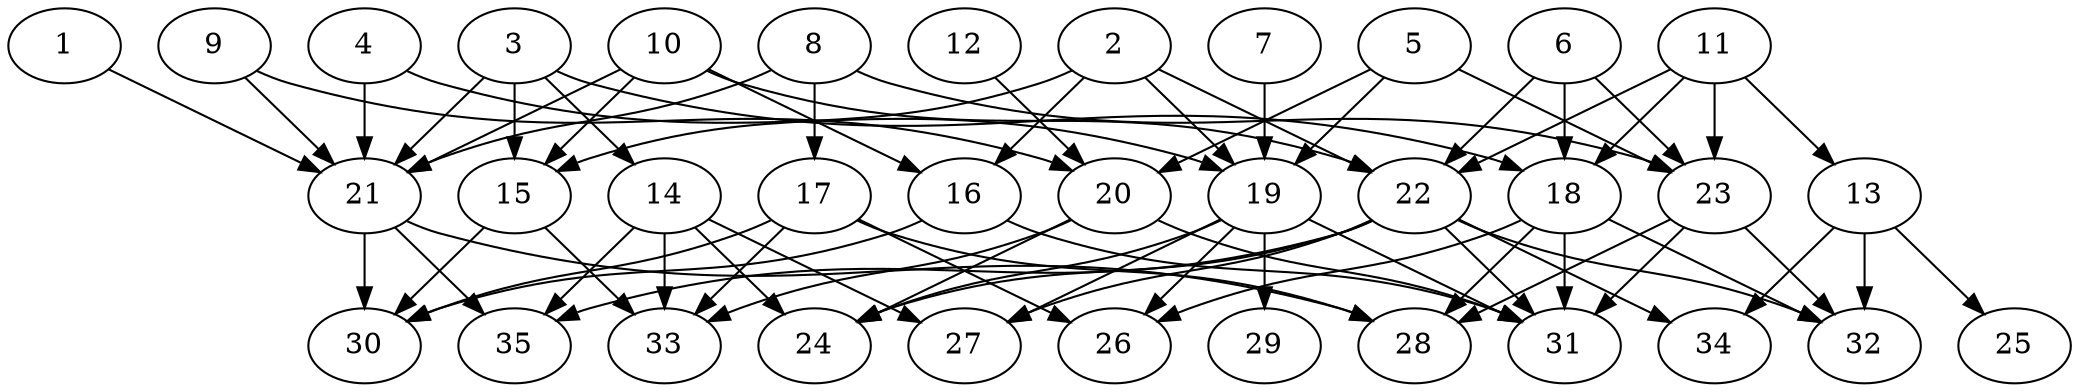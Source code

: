 // DAG automatically generated by daggen at Thu Oct  3 14:05:38 2019
// ./daggen --dot -n 35 --ccr 0.4 --fat 0.7 --regular 0.9 --density 0.5 --mindata 5242880 --maxdata 52428800 
digraph G {
  1 [size="75530240", alpha="0.04", expect_size="30212096"] 
  1 -> 21 [size ="30212096"]
  2 [size="87633920", alpha="0.16", expect_size="35053568"] 
  2 -> 15 [size ="35053568"]
  2 -> 16 [size ="35053568"]
  2 -> 19 [size ="35053568"]
  2 -> 22 [size ="35053568"]
  3 [size="31104000", alpha="0.07", expect_size="12441600"] 
  3 -> 14 [size ="12441600"]
  3 -> 15 [size ="12441600"]
  3 -> 18 [size ="12441600"]
  3 -> 21 [size ="12441600"]
  4 [size="98951680", alpha="0.07", expect_size="39580672"] 
  4 -> 19 [size ="39580672"]
  4 -> 21 [size ="39580672"]
  5 [size="105144320", alpha="0.12", expect_size="42057728"] 
  5 -> 19 [size ="42057728"]
  5 -> 20 [size ="42057728"]
  5 -> 23 [size ="42057728"]
  6 [size="106885120", alpha="0.15", expect_size="42754048"] 
  6 -> 18 [size ="42754048"]
  6 -> 22 [size ="42754048"]
  6 -> 23 [size ="42754048"]
  7 [size="123745280", alpha="0.18", expect_size="49498112"] 
  7 -> 19 [size ="49498112"]
  8 [size="74775040", alpha="0.20", expect_size="29910016"] 
  8 -> 17 [size ="29910016"]
  8 -> 21 [size ="29910016"]
  8 -> 23 [size ="29910016"]
  9 [size="38760960", alpha="0.18", expect_size="15504384"] 
  9 -> 20 [size ="15504384"]
  9 -> 21 [size ="15504384"]
  10 [size="34839040", alpha="0.04", expect_size="13935616"] 
  10 -> 15 [size ="13935616"]
  10 -> 16 [size ="13935616"]
  10 -> 21 [size ="13935616"]
  10 -> 22 [size ="13935616"]
  11 [size="16263680", alpha="0.02", expect_size="6505472"] 
  11 -> 13 [size ="6505472"]
  11 -> 18 [size ="6505472"]
  11 -> 22 [size ="6505472"]
  11 -> 23 [size ="6505472"]
  12 [size="37952000", alpha="0.04", expect_size="15180800"] 
  12 -> 20 [size ="15180800"]
  13 [size="14466560", alpha="0.06", expect_size="5786624"] 
  13 -> 25 [size ="5786624"]
  13 -> 32 [size ="5786624"]
  13 -> 34 [size ="5786624"]
  14 [size="58521600", alpha="0.15", expect_size="23408640"] 
  14 -> 24 [size ="23408640"]
  14 -> 27 [size ="23408640"]
  14 -> 33 [size ="23408640"]
  14 -> 35 [size ="23408640"]
  15 [size="101859840", alpha="0.09", expect_size="40743936"] 
  15 -> 30 [size ="40743936"]
  15 -> 33 [size ="40743936"]
  16 [size="53941760", alpha="0.07", expect_size="21576704"] 
  16 -> 30 [size ="21576704"]
  16 -> 31 [size ="21576704"]
  17 [size="24230400", alpha="0.15", expect_size="9692160"] 
  17 -> 26 [size ="9692160"]
  17 -> 28 [size ="9692160"]
  17 -> 30 [size ="9692160"]
  17 -> 33 [size ="9692160"]
  18 [size="13998080", alpha="0.08", expect_size="5599232"] 
  18 -> 26 [size ="5599232"]
  18 -> 28 [size ="5599232"]
  18 -> 31 [size ="5599232"]
  18 -> 32 [size ="5599232"]
  19 [size="13209600", alpha="0.19", expect_size="5283840"] 
  19 -> 24 [size ="5283840"]
  19 -> 26 [size ="5283840"]
  19 -> 27 [size ="5283840"]
  19 -> 29 [size ="5283840"]
  19 -> 31 [size ="5283840"]
  20 [size="120460800", alpha="0.04", expect_size="48184320"] 
  20 -> 24 [size ="48184320"]
  20 -> 31 [size ="48184320"]
  20 -> 33 [size ="48184320"]
  21 [size="23808000", alpha="0.00", expect_size="9523200"] 
  21 -> 28 [size ="9523200"]
  21 -> 30 [size ="9523200"]
  21 -> 35 [size ="9523200"]
  22 [size="35765760", alpha="0.09", expect_size="14306304"] 
  22 -> 24 [size ="14306304"]
  22 -> 27 [size ="14306304"]
  22 -> 31 [size ="14306304"]
  22 -> 32 [size ="14306304"]
  22 -> 34 [size ="14306304"]
  22 -> 35 [size ="14306304"]
  23 [size="57223680", alpha="0.00", expect_size="22889472"] 
  23 -> 28 [size ="22889472"]
  23 -> 31 [size ="22889472"]
  23 -> 32 [size ="22889472"]
  24 [size="90792960", alpha="0.06", expect_size="36317184"] 
  25 [size="61560320", alpha="0.08", expect_size="24624128"] 
  26 [size="112967680", alpha="0.06", expect_size="45187072"] 
  27 [size="37905920", alpha="0.02", expect_size="15162368"] 
  28 [size="124928000", alpha="0.09", expect_size="49971200"] 
  29 [size="51479040", alpha="0.20", expect_size="20591616"] 
  30 [size="45017600", alpha="0.15", expect_size="18007040"] 
  31 [size="69685760", alpha="0.10", expect_size="27874304"] 
  32 [size="69946880", alpha="0.10", expect_size="27978752"] 
  33 [size="120327680", alpha="0.10", expect_size="48131072"] 
  34 [size="120860160", alpha="0.17", expect_size="48344064"] 
  35 [size="39429120", alpha="0.20", expect_size="15771648"] 
}
